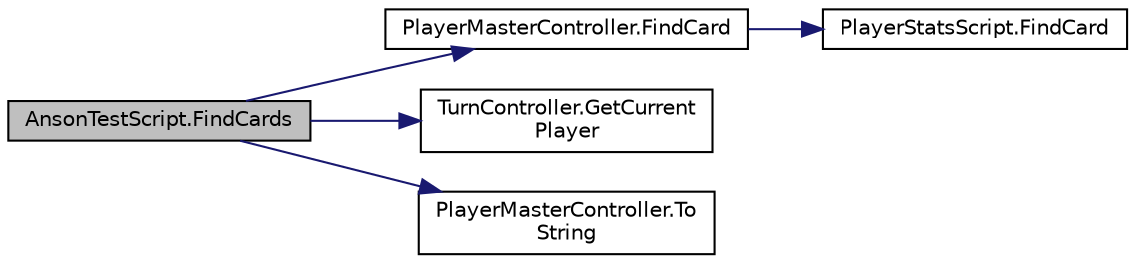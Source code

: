 digraph "AnsonTestScript.FindCards"
{
 // LATEX_PDF_SIZE
  edge [fontname="Helvetica",fontsize="10",labelfontname="Helvetica",labelfontsize="10"];
  node [fontname="Helvetica",fontsize="10",shape=record];
  rankdir="LR";
  Node1 [label="AnsonTestScript.FindCards",height=0.2,width=0.4,color="black", fillcolor="grey75", style="filled", fontcolor="black",tooltip=" "];
  Node1 -> Node2 [color="midnightblue",fontsize="10",style="solid"];
  Node2 [label="PlayerMasterController.FindCard",height=0.2,width=0.4,color="black", fillcolor="white", style="filled",URL="$class_player_master_controller.html#a2f3000f8cf5edfbfc03b6a8bce6cf06c",tooltip="check if the player has a card in his deck from the given list of cards it will return the cards and ..."];
  Node2 -> Node3 [color="midnightblue",fontsize="10",style="solid"];
  Node3 [label="PlayerStatsScript.FindCard",height=0.2,width=0.4,color="black", fillcolor="white", style="filled",URL="$class_player_stats_script.html#a4bc4319e9c609f83c177843b6d23edf2",tooltip="find if the player has a certain card returns the card that's found"];
  Node1 -> Node4 [color="midnightblue",fontsize="10",style="solid"];
  Node4 [label="TurnController.GetCurrent\lPlayer",height=0.2,width=0.4,color="black", fillcolor="white", style="filled",URL="$class_turn_controller.html#af16e42b7e61c5a999291327e2e556caa",tooltip=" "];
  Node1 -> Node5 [color="midnightblue",fontsize="10",style="solid"];
  Node5 [label="PlayerMasterController.To\lString",height=0.2,width=0.4,color="black", fillcolor="white", style="filled",URL="$class_player_master_controller.html#a59a900c17a29aece6fab552e723e22a6",tooltip=" "];
}
